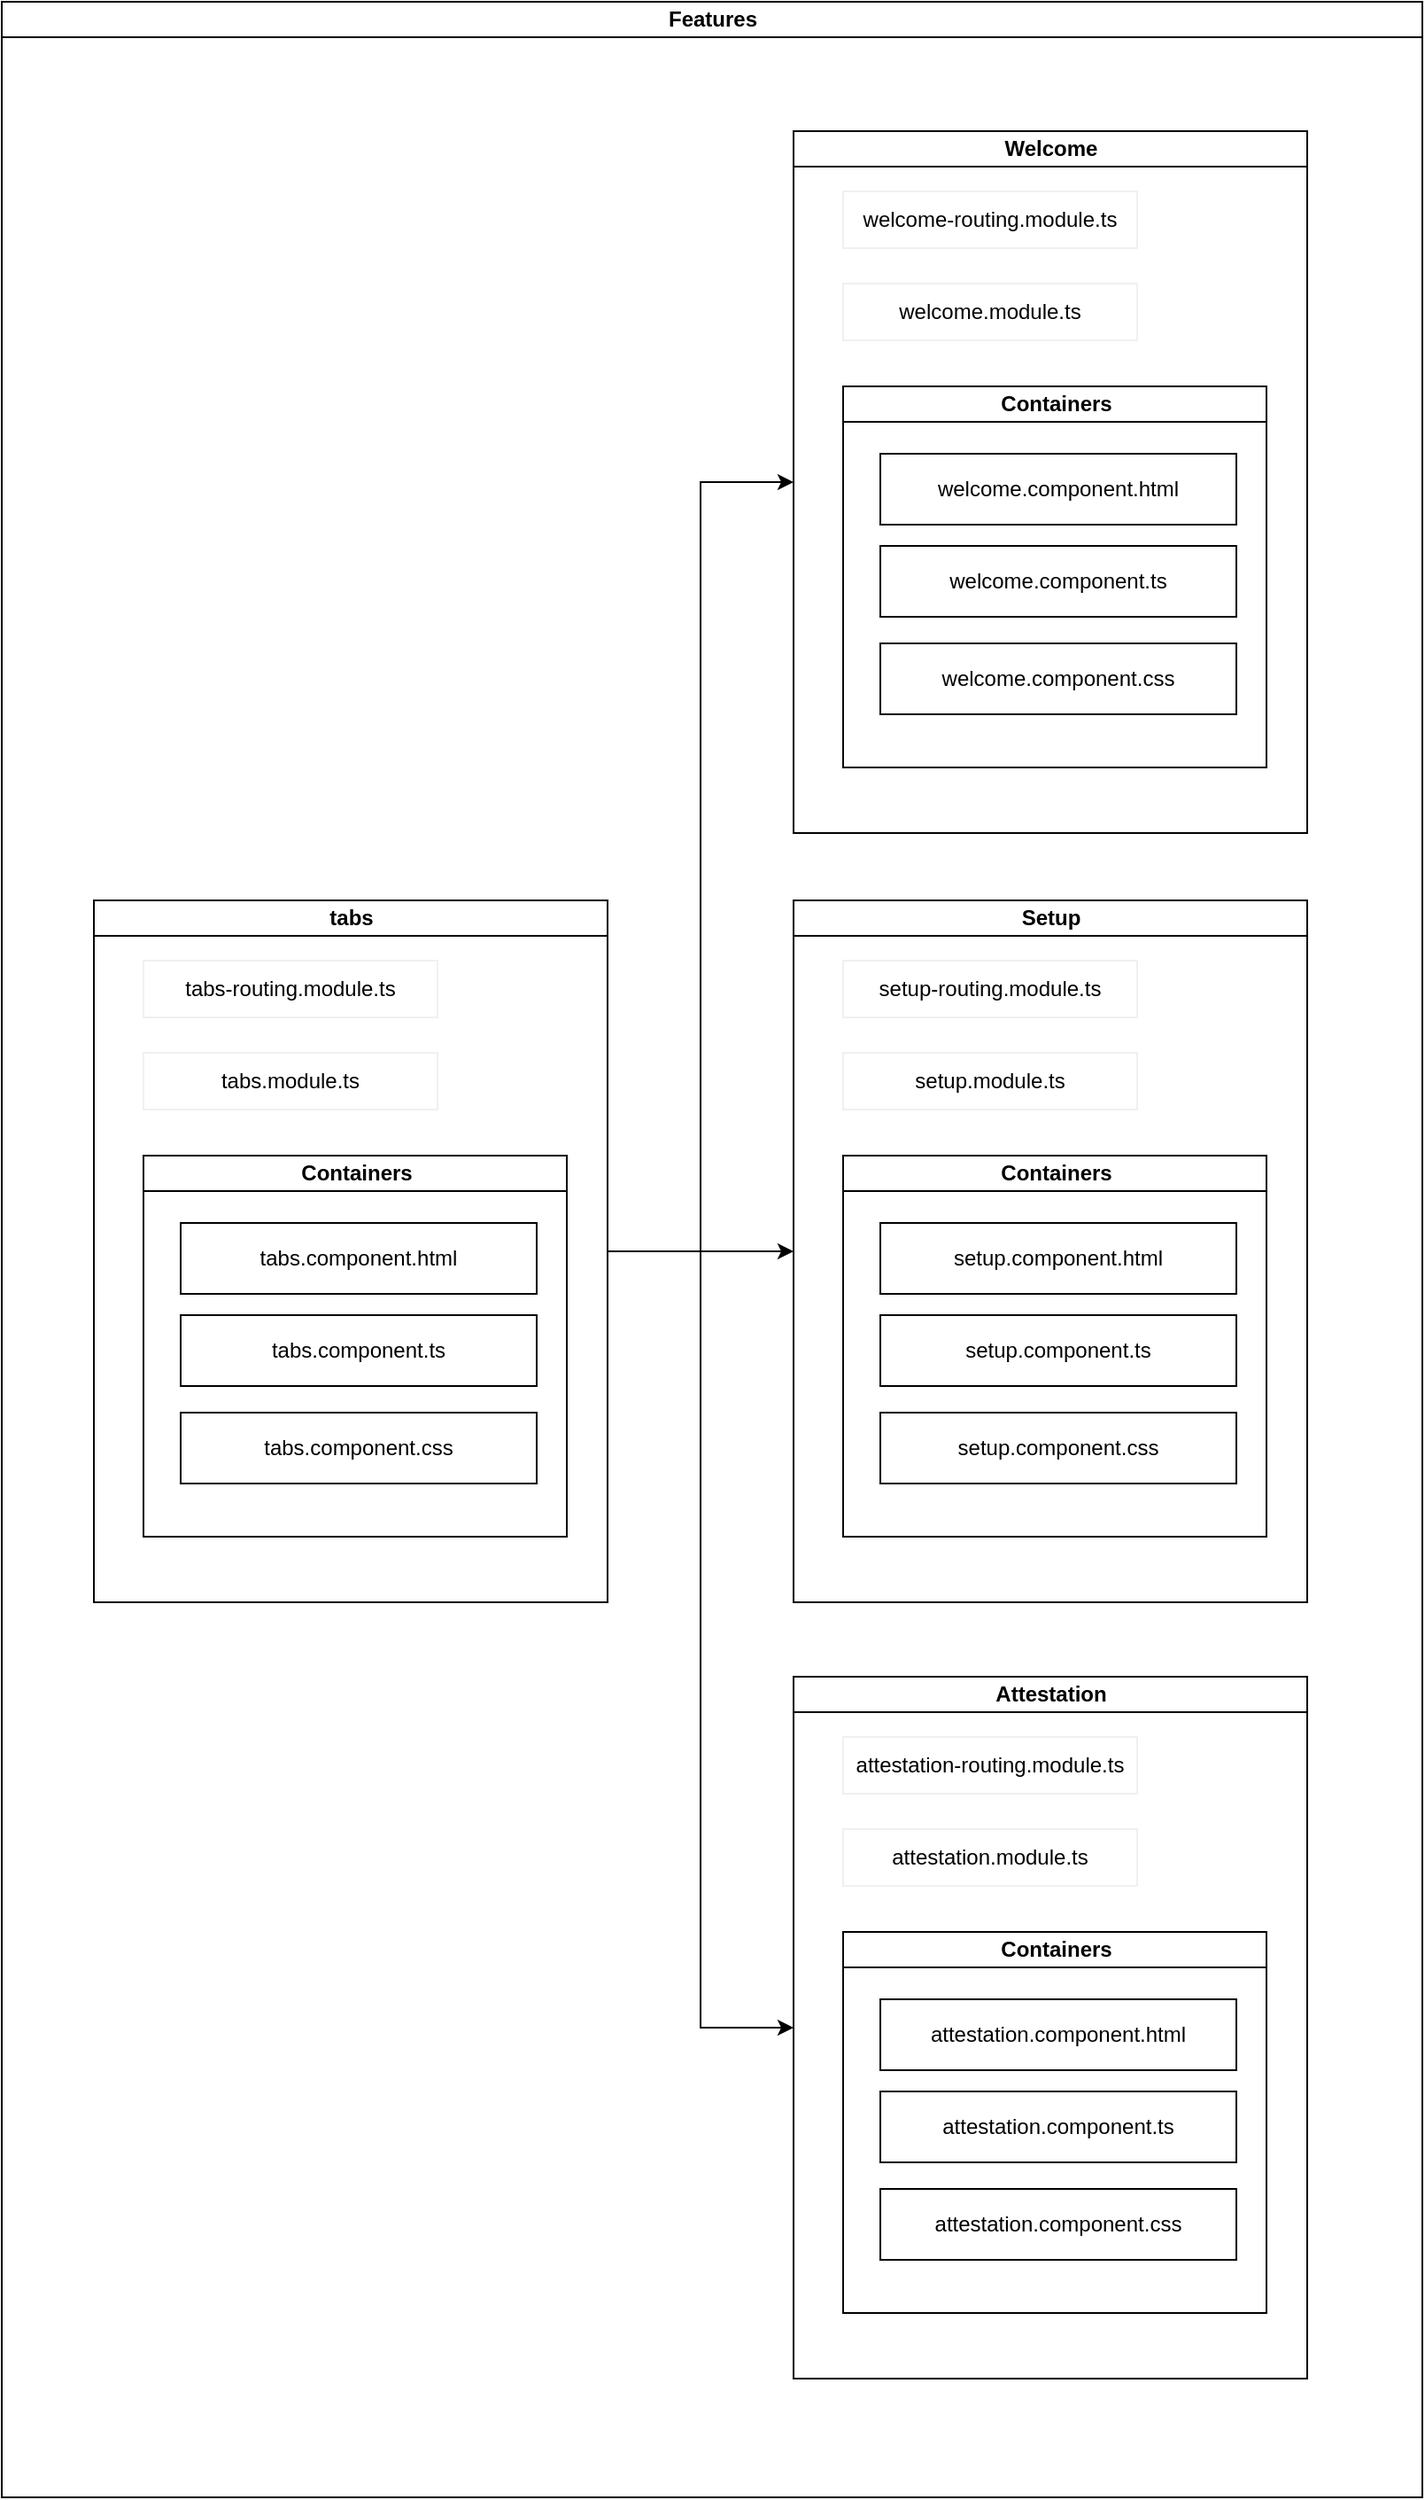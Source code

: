 <mxfile version="13.10.0" type="embed">
    <diagram id="_We_MvTQ2Kez05CE6lf8" name="Page-1">
        <mxGraphModel dx="4284" dy="2476" grid="0" gridSize="10" guides="1" tooltips="1" connect="1" arrows="1" fold="1" page="0" pageScale="1" pageWidth="827" pageHeight="1169" background="none" math="0" shadow="0">
            <root>
                <mxCell id="0"/>
                <mxCell id="1" parent="0"/>
                <mxCell id="5" value="Features" style="swimlane;html=1;startSize=20;horizontal=1;containerType=tree;swimlaneFillColor=none;gradientColor=#ffffff;" parent="1" vertex="1">
                    <mxGeometry x="-388" y="519" width="802" height="1408" as="geometry"/>
                </mxCell>
                <mxCell id="60" value="Welcome" style="swimlane;html=1;startSize=20;horizontal=1;containerType=tree;fillColor=none;" vertex="1" parent="5">
                    <mxGeometry x="447" y="73" width="290" height="396" as="geometry"/>
                </mxCell>
                <mxCell id="74" value="Containers" style="swimlane;html=1;startSize=20;horizontal=1;containerType=tree;swimlaneFillColor=none;fillColor=none;" vertex="1" parent="60">
                    <mxGeometry x="28" y="144" width="239" height="215" as="geometry"/>
                </mxCell>
                <mxCell id="76" value="welcome.component.html" style="whiteSpace=wrap;html=1;treeFolding=1;treeMoving=1;newEdgeStyle={&quot;edgeStyle&quot;:&quot;elbowEdgeStyle&quot;,&quot;startArrow&quot;:&quot;none&quot;,&quot;endArrow&quot;:&quot;none&quot;};" vertex="1" parent="74">
                    <mxGeometry x="21" y="38" width="201" height="40" as="geometry"/>
                </mxCell>
                <mxCell id="83" value="welcome.component.ts" style="whiteSpace=wrap;html=1;treeFolding=1;treeMoving=1;newEdgeStyle={&quot;edgeStyle&quot;:&quot;elbowEdgeStyle&quot;,&quot;startArrow&quot;:&quot;none&quot;,&quot;endArrow&quot;:&quot;none&quot;};" vertex="1" parent="74">
                    <mxGeometry x="21" y="90" width="201" height="40" as="geometry"/>
                </mxCell>
                <mxCell id="82" value="welcome.component.css" style="whiteSpace=wrap;html=1;treeFolding=1;treeMoving=1;newEdgeStyle={&quot;edgeStyle&quot;:&quot;elbowEdgeStyle&quot;,&quot;startArrow&quot;:&quot;none&quot;,&quot;endArrow&quot;:&quot;none&quot;};" vertex="1" parent="74">
                    <mxGeometry x="21" y="145" width="201" height="40" as="geometry"/>
                </mxCell>
                <mxCell id="79" value="welcome-routing.module.ts" style="rounded=0;whiteSpace=wrap;html=1;strokeColor=#f0f0f0;fillColor=none;gradientColor=none;" vertex="1" parent="60">
                    <mxGeometry x="28" y="34" width="166" height="32" as="geometry"/>
                </mxCell>
                <mxCell id="80" value="welcome.module.ts" style="rounded=0;whiteSpace=wrap;html=1;strokeColor=#f0f0f0;fillColor=none;gradientColor=none;" vertex="1" parent="60">
                    <mxGeometry x="28" y="86" width="166" height="32" as="geometry"/>
                </mxCell>
                <mxCell id="84" value="Attestation" style="swimlane;html=1;startSize=20;horizontal=1;containerType=tree;fillColor=none;" vertex="1" parent="5">
                    <mxGeometry x="447" y="945" width="290" height="396" as="geometry"/>
                </mxCell>
                <mxCell id="85" value="Containers" style="swimlane;html=1;startSize=20;horizontal=1;containerType=tree;swimlaneFillColor=none;fillColor=none;" vertex="1" parent="84">
                    <mxGeometry x="28" y="144" width="239" height="215" as="geometry"/>
                </mxCell>
                <mxCell id="86" value="attestation.component.html" style="whiteSpace=wrap;html=1;treeFolding=1;treeMoving=1;newEdgeStyle={&quot;edgeStyle&quot;:&quot;elbowEdgeStyle&quot;,&quot;startArrow&quot;:&quot;none&quot;,&quot;endArrow&quot;:&quot;none&quot;};" vertex="1" parent="85">
                    <mxGeometry x="21" y="38" width="201" height="40" as="geometry"/>
                </mxCell>
                <mxCell id="87" value="attestation.component.ts" style="whiteSpace=wrap;html=1;treeFolding=1;treeMoving=1;newEdgeStyle={&quot;edgeStyle&quot;:&quot;elbowEdgeStyle&quot;,&quot;startArrow&quot;:&quot;none&quot;,&quot;endArrow&quot;:&quot;none&quot;};" vertex="1" parent="85">
                    <mxGeometry x="21" y="90" width="201" height="40" as="geometry"/>
                </mxCell>
                <mxCell id="88" value="attestation.component.css" style="whiteSpace=wrap;html=1;treeFolding=1;treeMoving=1;newEdgeStyle={&quot;edgeStyle&quot;:&quot;elbowEdgeStyle&quot;,&quot;startArrow&quot;:&quot;none&quot;,&quot;endArrow&quot;:&quot;none&quot;};" vertex="1" parent="85">
                    <mxGeometry x="21" y="145" width="201" height="40" as="geometry"/>
                </mxCell>
                <mxCell id="89" value="attestation-routing.module.ts" style="rounded=0;whiteSpace=wrap;html=1;strokeColor=#f0f0f0;fillColor=none;gradientColor=none;" vertex="1" parent="84">
                    <mxGeometry x="28" y="34" width="166" height="32" as="geometry"/>
                </mxCell>
                <mxCell id="90" value="attestation.module.ts" style="rounded=0;whiteSpace=wrap;html=1;strokeColor=#f0f0f0;fillColor=none;gradientColor=none;" vertex="1" parent="84">
                    <mxGeometry x="28" y="86" width="166" height="32" as="geometry"/>
                </mxCell>
                <mxCell id="91" value="Setup" style="swimlane;html=1;startSize=20;horizontal=1;containerType=tree;fillColor=none;" vertex="1" parent="5">
                    <mxGeometry x="447" y="507" width="290" height="396" as="geometry"/>
                </mxCell>
                <mxCell id="92" value="Containers" style="swimlane;html=1;startSize=20;horizontal=1;containerType=tree;swimlaneFillColor=none;fillColor=none;" vertex="1" parent="91">
                    <mxGeometry x="28" y="144" width="239" height="215" as="geometry"/>
                </mxCell>
                <mxCell id="93" value="setup.component.html" style="whiteSpace=wrap;html=1;treeFolding=1;treeMoving=1;newEdgeStyle={&quot;edgeStyle&quot;:&quot;elbowEdgeStyle&quot;,&quot;startArrow&quot;:&quot;none&quot;,&quot;endArrow&quot;:&quot;none&quot;};" vertex="1" parent="92">
                    <mxGeometry x="21" y="38" width="201" height="40" as="geometry"/>
                </mxCell>
                <mxCell id="94" value="setup.component.ts" style="whiteSpace=wrap;html=1;treeFolding=1;treeMoving=1;newEdgeStyle={&quot;edgeStyle&quot;:&quot;elbowEdgeStyle&quot;,&quot;startArrow&quot;:&quot;none&quot;,&quot;endArrow&quot;:&quot;none&quot;};" vertex="1" parent="92">
                    <mxGeometry x="21" y="90" width="201" height="40" as="geometry"/>
                </mxCell>
                <mxCell id="95" value="setup.component.css" style="whiteSpace=wrap;html=1;treeFolding=1;treeMoving=1;newEdgeStyle={&quot;edgeStyle&quot;:&quot;elbowEdgeStyle&quot;,&quot;startArrow&quot;:&quot;none&quot;,&quot;endArrow&quot;:&quot;none&quot;};" vertex="1" parent="92">
                    <mxGeometry x="21" y="145" width="201" height="40" as="geometry"/>
                </mxCell>
                <mxCell id="96" value="setup-routing.module.ts" style="rounded=0;whiteSpace=wrap;html=1;strokeColor=#f0f0f0;fillColor=none;gradientColor=none;" vertex="1" parent="91">
                    <mxGeometry x="28" y="34" width="166" height="32" as="geometry"/>
                </mxCell>
                <mxCell id="97" value="setup.module.ts" style="rounded=0;whiteSpace=wrap;html=1;strokeColor=#f0f0f0;fillColor=none;gradientColor=none;" vertex="1" parent="91">
                    <mxGeometry x="28" y="86" width="166" height="32" as="geometry"/>
                </mxCell>
                <mxCell id="118" style="edgeStyle=orthogonalEdgeStyle;rounded=0;orthogonalLoop=1;jettySize=auto;html=1;exitX=1;exitY=0.5;exitDx=0;exitDy=0;entryX=0;entryY=0.5;entryDx=0;entryDy=0;" edge="1" parent="5" source="103" target="91">
                    <mxGeometry relative="1" as="geometry"/>
                </mxCell>
                <mxCell id="119" style="edgeStyle=orthogonalEdgeStyle;rounded=0;orthogonalLoop=1;jettySize=auto;html=1;entryX=0;entryY=0.5;entryDx=0;entryDy=0;" edge="1" parent="5" source="103" target="60">
                    <mxGeometry relative="1" as="geometry"/>
                </mxCell>
                <mxCell id="120" style="edgeStyle=orthogonalEdgeStyle;rounded=0;orthogonalLoop=1;jettySize=auto;html=1;entryX=0;entryY=0.5;entryDx=0;entryDy=0;" edge="1" parent="5" source="103" target="84">
                    <mxGeometry relative="1" as="geometry"/>
                </mxCell>
                <mxCell id="103" value="tabs" style="swimlane;html=1;startSize=20;horizontal=1;containerType=tree;fillColor=none;" vertex="1" parent="5">
                    <mxGeometry x="52" y="507" width="290" height="396" as="geometry"/>
                </mxCell>
                <mxCell id="104" value="Containers" style="swimlane;html=1;startSize=20;horizontal=1;containerType=tree;swimlaneFillColor=none;fillColor=none;" vertex="1" parent="103">
                    <mxGeometry x="28" y="144" width="239" height="215" as="geometry"/>
                </mxCell>
                <mxCell id="105" value="tabs.component.html" style="whiteSpace=wrap;html=1;treeFolding=1;treeMoving=1;newEdgeStyle={&quot;edgeStyle&quot;:&quot;elbowEdgeStyle&quot;,&quot;startArrow&quot;:&quot;none&quot;,&quot;endArrow&quot;:&quot;none&quot;};" vertex="1" parent="104">
                    <mxGeometry x="21" y="38" width="201" height="40" as="geometry"/>
                </mxCell>
                <mxCell id="106" value="tabs.component.ts" style="whiteSpace=wrap;html=1;treeFolding=1;treeMoving=1;newEdgeStyle={&quot;edgeStyle&quot;:&quot;elbowEdgeStyle&quot;,&quot;startArrow&quot;:&quot;none&quot;,&quot;endArrow&quot;:&quot;none&quot;};" vertex="1" parent="104">
                    <mxGeometry x="21" y="90" width="201" height="40" as="geometry"/>
                </mxCell>
                <mxCell id="107" value="tabs.component.css" style="whiteSpace=wrap;html=1;treeFolding=1;treeMoving=1;newEdgeStyle={&quot;edgeStyle&quot;:&quot;elbowEdgeStyle&quot;,&quot;startArrow&quot;:&quot;none&quot;,&quot;endArrow&quot;:&quot;none&quot;};" vertex="1" parent="104">
                    <mxGeometry x="21" y="145" width="201" height="40" as="geometry"/>
                </mxCell>
                <mxCell id="108" value="tabs-routing.module.ts" style="rounded=0;whiteSpace=wrap;html=1;strokeColor=#f0f0f0;fillColor=none;gradientColor=none;" vertex="1" parent="103">
                    <mxGeometry x="28" y="34" width="166" height="32" as="geometry"/>
                </mxCell>
                <mxCell id="109" value="tabs.module.ts" style="rounded=0;whiteSpace=wrap;html=1;strokeColor=#f0f0f0;fillColor=none;gradientColor=none;" vertex="1" parent="103">
                    <mxGeometry x="28" y="86" width="166" height="32" as="geometry"/>
                </mxCell>
            </root>
        </mxGraphModel>
    </diagram>
</mxfile>